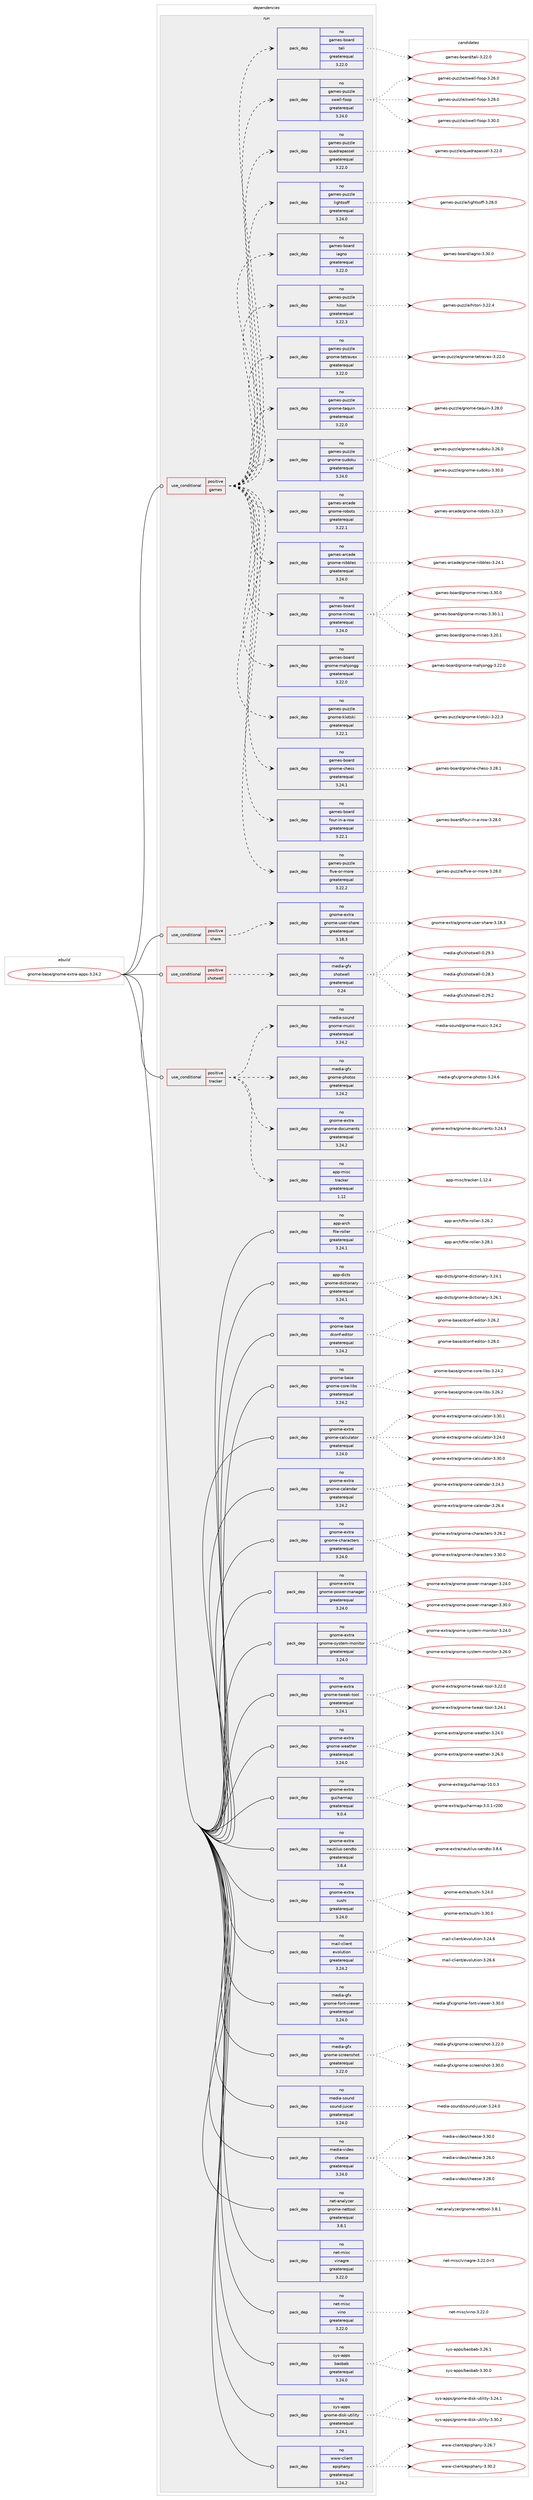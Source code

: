 digraph prolog {

# *************
# Graph options
# *************

newrank=true;
concentrate=true;
compound=true;
graph [rankdir=LR,fontname=Helvetica,fontsize=10,ranksep=1.5];#, ranksep=2.5, nodesep=0.2];
edge  [arrowhead=vee];
node  [fontname=Helvetica,fontsize=10];

# **********
# The ebuild
# **********

subgraph cluster_leftcol {
color=gray;
rank=same;
label=<<i>ebuild</i>>;
id [label="gnome-base/gnome-extra-apps-3.24.2", color=red, width=4, href="../gnome-base/gnome-extra-apps-3.24.2.svg"];
}

# ****************
# The dependencies
# ****************

subgraph cluster_midcol {
color=gray;
label=<<i>dependencies</i>>;
subgraph cluster_compile {
fillcolor="#eeeeee";
style=filled;
label=<<i>compile</i>>;
}
subgraph cluster_compileandrun {
fillcolor="#eeeeee";
style=filled;
label=<<i>compile and run</i>>;
}
subgraph cluster_run {
fillcolor="#eeeeee";
style=filled;
label=<<i>run</i>>;
subgraph cond225 {
dependency2121 [label=<<TABLE BORDER="0" CELLBORDER="1" CELLSPACING="0" CELLPADDING="4"><TR><TD ROWSPAN="3" CELLPADDING="10">use_conditional</TD></TR><TR><TD>positive</TD></TR><TR><TD>games</TD></TR></TABLE>>, shape=none, color=red];
subgraph pack1809 {
dependency2122 [label=<<TABLE BORDER="0" CELLBORDER="1" CELLSPACING="0" CELLPADDING="4" WIDTH="220"><TR><TD ROWSPAN="6" CELLPADDING="30">pack_dep</TD></TR><TR><TD WIDTH="110">no</TD></TR><TR><TD>games-puzzle</TD></TR><TR><TD>five-or-more</TD></TR><TR><TD>greaterequal</TD></TR><TR><TD>3.22.2</TD></TR></TABLE>>, shape=none, color=blue];
}
dependency2121:e -> dependency2122:w [weight=20,style="dashed",arrowhead="vee"];
subgraph pack1810 {
dependency2123 [label=<<TABLE BORDER="0" CELLBORDER="1" CELLSPACING="0" CELLPADDING="4" WIDTH="220"><TR><TD ROWSPAN="6" CELLPADDING="30">pack_dep</TD></TR><TR><TD WIDTH="110">no</TD></TR><TR><TD>games-board</TD></TR><TR><TD>four-in-a-row</TD></TR><TR><TD>greaterequal</TD></TR><TR><TD>3.22.1</TD></TR></TABLE>>, shape=none, color=blue];
}
dependency2121:e -> dependency2123:w [weight=20,style="dashed",arrowhead="vee"];
subgraph pack1811 {
dependency2124 [label=<<TABLE BORDER="0" CELLBORDER="1" CELLSPACING="0" CELLPADDING="4" WIDTH="220"><TR><TD ROWSPAN="6" CELLPADDING="30">pack_dep</TD></TR><TR><TD WIDTH="110">no</TD></TR><TR><TD>games-board</TD></TR><TR><TD>gnome-chess</TD></TR><TR><TD>greaterequal</TD></TR><TR><TD>3.24.1</TD></TR></TABLE>>, shape=none, color=blue];
}
dependency2121:e -> dependency2124:w [weight=20,style="dashed",arrowhead="vee"];
subgraph pack1812 {
dependency2125 [label=<<TABLE BORDER="0" CELLBORDER="1" CELLSPACING="0" CELLPADDING="4" WIDTH="220"><TR><TD ROWSPAN="6" CELLPADDING="30">pack_dep</TD></TR><TR><TD WIDTH="110">no</TD></TR><TR><TD>games-puzzle</TD></TR><TR><TD>gnome-klotski</TD></TR><TR><TD>greaterequal</TD></TR><TR><TD>3.22.1</TD></TR></TABLE>>, shape=none, color=blue];
}
dependency2121:e -> dependency2125:w [weight=20,style="dashed",arrowhead="vee"];
subgraph pack1813 {
dependency2126 [label=<<TABLE BORDER="0" CELLBORDER="1" CELLSPACING="0" CELLPADDING="4" WIDTH="220"><TR><TD ROWSPAN="6" CELLPADDING="30">pack_dep</TD></TR><TR><TD WIDTH="110">no</TD></TR><TR><TD>games-board</TD></TR><TR><TD>gnome-mahjongg</TD></TR><TR><TD>greaterequal</TD></TR><TR><TD>3.22.0</TD></TR></TABLE>>, shape=none, color=blue];
}
dependency2121:e -> dependency2126:w [weight=20,style="dashed",arrowhead="vee"];
subgraph pack1814 {
dependency2127 [label=<<TABLE BORDER="0" CELLBORDER="1" CELLSPACING="0" CELLPADDING="4" WIDTH="220"><TR><TD ROWSPAN="6" CELLPADDING="30">pack_dep</TD></TR><TR><TD WIDTH="110">no</TD></TR><TR><TD>games-board</TD></TR><TR><TD>gnome-mines</TD></TR><TR><TD>greaterequal</TD></TR><TR><TD>3.24.0</TD></TR></TABLE>>, shape=none, color=blue];
}
dependency2121:e -> dependency2127:w [weight=20,style="dashed",arrowhead="vee"];
subgraph pack1815 {
dependency2128 [label=<<TABLE BORDER="0" CELLBORDER="1" CELLSPACING="0" CELLPADDING="4" WIDTH="220"><TR><TD ROWSPAN="6" CELLPADDING="30">pack_dep</TD></TR><TR><TD WIDTH="110">no</TD></TR><TR><TD>games-arcade</TD></TR><TR><TD>gnome-nibbles</TD></TR><TR><TD>greaterequal</TD></TR><TR><TD>3.24.0</TD></TR></TABLE>>, shape=none, color=blue];
}
dependency2121:e -> dependency2128:w [weight=20,style="dashed",arrowhead="vee"];
subgraph pack1816 {
dependency2129 [label=<<TABLE BORDER="0" CELLBORDER="1" CELLSPACING="0" CELLPADDING="4" WIDTH="220"><TR><TD ROWSPAN="6" CELLPADDING="30">pack_dep</TD></TR><TR><TD WIDTH="110">no</TD></TR><TR><TD>games-arcade</TD></TR><TR><TD>gnome-robots</TD></TR><TR><TD>greaterequal</TD></TR><TR><TD>3.22.1</TD></TR></TABLE>>, shape=none, color=blue];
}
dependency2121:e -> dependency2129:w [weight=20,style="dashed",arrowhead="vee"];
subgraph pack1817 {
dependency2130 [label=<<TABLE BORDER="0" CELLBORDER="1" CELLSPACING="0" CELLPADDING="4" WIDTH="220"><TR><TD ROWSPAN="6" CELLPADDING="30">pack_dep</TD></TR><TR><TD WIDTH="110">no</TD></TR><TR><TD>games-puzzle</TD></TR><TR><TD>gnome-sudoku</TD></TR><TR><TD>greaterequal</TD></TR><TR><TD>3.24.0</TD></TR></TABLE>>, shape=none, color=blue];
}
dependency2121:e -> dependency2130:w [weight=20,style="dashed",arrowhead="vee"];
subgraph pack1818 {
dependency2131 [label=<<TABLE BORDER="0" CELLBORDER="1" CELLSPACING="0" CELLPADDING="4" WIDTH="220"><TR><TD ROWSPAN="6" CELLPADDING="30">pack_dep</TD></TR><TR><TD WIDTH="110">no</TD></TR><TR><TD>games-puzzle</TD></TR><TR><TD>gnome-taquin</TD></TR><TR><TD>greaterequal</TD></TR><TR><TD>3.22.0</TD></TR></TABLE>>, shape=none, color=blue];
}
dependency2121:e -> dependency2131:w [weight=20,style="dashed",arrowhead="vee"];
subgraph pack1819 {
dependency2132 [label=<<TABLE BORDER="0" CELLBORDER="1" CELLSPACING="0" CELLPADDING="4" WIDTH="220"><TR><TD ROWSPAN="6" CELLPADDING="30">pack_dep</TD></TR><TR><TD WIDTH="110">no</TD></TR><TR><TD>games-puzzle</TD></TR><TR><TD>gnome-tetravex</TD></TR><TR><TD>greaterequal</TD></TR><TR><TD>3.22.0</TD></TR></TABLE>>, shape=none, color=blue];
}
dependency2121:e -> dependency2132:w [weight=20,style="dashed",arrowhead="vee"];
subgraph pack1820 {
dependency2133 [label=<<TABLE BORDER="0" CELLBORDER="1" CELLSPACING="0" CELLPADDING="4" WIDTH="220"><TR><TD ROWSPAN="6" CELLPADDING="30">pack_dep</TD></TR><TR><TD WIDTH="110">no</TD></TR><TR><TD>games-puzzle</TD></TR><TR><TD>hitori</TD></TR><TR><TD>greaterequal</TD></TR><TR><TD>3.22.3</TD></TR></TABLE>>, shape=none, color=blue];
}
dependency2121:e -> dependency2133:w [weight=20,style="dashed",arrowhead="vee"];
subgraph pack1821 {
dependency2134 [label=<<TABLE BORDER="0" CELLBORDER="1" CELLSPACING="0" CELLPADDING="4" WIDTH="220"><TR><TD ROWSPAN="6" CELLPADDING="30">pack_dep</TD></TR><TR><TD WIDTH="110">no</TD></TR><TR><TD>games-board</TD></TR><TR><TD>iagno</TD></TR><TR><TD>greaterequal</TD></TR><TR><TD>3.22.0</TD></TR></TABLE>>, shape=none, color=blue];
}
dependency2121:e -> dependency2134:w [weight=20,style="dashed",arrowhead="vee"];
subgraph pack1822 {
dependency2135 [label=<<TABLE BORDER="0" CELLBORDER="1" CELLSPACING="0" CELLPADDING="4" WIDTH="220"><TR><TD ROWSPAN="6" CELLPADDING="30">pack_dep</TD></TR><TR><TD WIDTH="110">no</TD></TR><TR><TD>games-puzzle</TD></TR><TR><TD>lightsoff</TD></TR><TR><TD>greaterequal</TD></TR><TR><TD>3.24.0</TD></TR></TABLE>>, shape=none, color=blue];
}
dependency2121:e -> dependency2135:w [weight=20,style="dashed",arrowhead="vee"];
subgraph pack1823 {
dependency2136 [label=<<TABLE BORDER="0" CELLBORDER="1" CELLSPACING="0" CELLPADDING="4" WIDTH="220"><TR><TD ROWSPAN="6" CELLPADDING="30">pack_dep</TD></TR><TR><TD WIDTH="110">no</TD></TR><TR><TD>games-puzzle</TD></TR><TR><TD>quadrapassel</TD></TR><TR><TD>greaterequal</TD></TR><TR><TD>3.22.0</TD></TR></TABLE>>, shape=none, color=blue];
}
dependency2121:e -> dependency2136:w [weight=20,style="dashed",arrowhead="vee"];
subgraph pack1824 {
dependency2137 [label=<<TABLE BORDER="0" CELLBORDER="1" CELLSPACING="0" CELLPADDING="4" WIDTH="220"><TR><TD ROWSPAN="6" CELLPADDING="30">pack_dep</TD></TR><TR><TD WIDTH="110">no</TD></TR><TR><TD>games-puzzle</TD></TR><TR><TD>swell-foop</TD></TR><TR><TD>greaterequal</TD></TR><TR><TD>3.24.0</TD></TR></TABLE>>, shape=none, color=blue];
}
dependency2121:e -> dependency2137:w [weight=20,style="dashed",arrowhead="vee"];
subgraph pack1825 {
dependency2138 [label=<<TABLE BORDER="0" CELLBORDER="1" CELLSPACING="0" CELLPADDING="4" WIDTH="220"><TR><TD ROWSPAN="6" CELLPADDING="30">pack_dep</TD></TR><TR><TD WIDTH="110">no</TD></TR><TR><TD>games-board</TD></TR><TR><TD>tali</TD></TR><TR><TD>greaterequal</TD></TR><TR><TD>3.22.0</TD></TR></TABLE>>, shape=none, color=blue];
}
dependency2121:e -> dependency2138:w [weight=20,style="dashed",arrowhead="vee"];
}
id:e -> dependency2121:w [weight=20,style="solid",arrowhead="odot"];
subgraph cond226 {
dependency2139 [label=<<TABLE BORDER="0" CELLBORDER="1" CELLSPACING="0" CELLPADDING="4"><TR><TD ROWSPAN="3" CELLPADDING="10">use_conditional</TD></TR><TR><TD>positive</TD></TR><TR><TD>share</TD></TR></TABLE>>, shape=none, color=red];
subgraph pack1826 {
dependency2140 [label=<<TABLE BORDER="0" CELLBORDER="1" CELLSPACING="0" CELLPADDING="4" WIDTH="220"><TR><TD ROWSPAN="6" CELLPADDING="30">pack_dep</TD></TR><TR><TD WIDTH="110">no</TD></TR><TR><TD>gnome-extra</TD></TR><TR><TD>gnome-user-share</TD></TR><TR><TD>greaterequal</TD></TR><TR><TD>3.18.3</TD></TR></TABLE>>, shape=none, color=blue];
}
dependency2139:e -> dependency2140:w [weight=20,style="dashed",arrowhead="vee"];
}
id:e -> dependency2139:w [weight=20,style="solid",arrowhead="odot"];
subgraph cond227 {
dependency2141 [label=<<TABLE BORDER="0" CELLBORDER="1" CELLSPACING="0" CELLPADDING="4"><TR><TD ROWSPAN="3" CELLPADDING="10">use_conditional</TD></TR><TR><TD>positive</TD></TR><TR><TD>shotwell</TD></TR></TABLE>>, shape=none, color=red];
subgraph pack1827 {
dependency2142 [label=<<TABLE BORDER="0" CELLBORDER="1" CELLSPACING="0" CELLPADDING="4" WIDTH="220"><TR><TD ROWSPAN="6" CELLPADDING="30">pack_dep</TD></TR><TR><TD WIDTH="110">no</TD></TR><TR><TD>media-gfx</TD></TR><TR><TD>shotwell</TD></TR><TR><TD>greaterequal</TD></TR><TR><TD>0.24</TD></TR></TABLE>>, shape=none, color=blue];
}
dependency2141:e -> dependency2142:w [weight=20,style="dashed",arrowhead="vee"];
}
id:e -> dependency2141:w [weight=20,style="solid",arrowhead="odot"];
subgraph cond228 {
dependency2143 [label=<<TABLE BORDER="0" CELLBORDER="1" CELLSPACING="0" CELLPADDING="4"><TR><TD ROWSPAN="3" CELLPADDING="10">use_conditional</TD></TR><TR><TD>positive</TD></TR><TR><TD>tracker</TD></TR></TABLE>>, shape=none, color=red];
subgraph pack1828 {
dependency2144 [label=<<TABLE BORDER="0" CELLBORDER="1" CELLSPACING="0" CELLPADDING="4" WIDTH="220"><TR><TD ROWSPAN="6" CELLPADDING="30">pack_dep</TD></TR><TR><TD WIDTH="110">no</TD></TR><TR><TD>app-misc</TD></TR><TR><TD>tracker</TD></TR><TR><TD>greaterequal</TD></TR><TR><TD>1.12</TD></TR></TABLE>>, shape=none, color=blue];
}
dependency2143:e -> dependency2144:w [weight=20,style="dashed",arrowhead="vee"];
subgraph pack1829 {
dependency2145 [label=<<TABLE BORDER="0" CELLBORDER="1" CELLSPACING="0" CELLPADDING="4" WIDTH="220"><TR><TD ROWSPAN="6" CELLPADDING="30">pack_dep</TD></TR><TR><TD WIDTH="110">no</TD></TR><TR><TD>gnome-extra</TD></TR><TR><TD>gnome-documents</TD></TR><TR><TD>greaterequal</TD></TR><TR><TD>3.24.2</TD></TR></TABLE>>, shape=none, color=blue];
}
dependency2143:e -> dependency2145:w [weight=20,style="dashed",arrowhead="vee"];
subgraph pack1830 {
dependency2146 [label=<<TABLE BORDER="0" CELLBORDER="1" CELLSPACING="0" CELLPADDING="4" WIDTH="220"><TR><TD ROWSPAN="6" CELLPADDING="30">pack_dep</TD></TR><TR><TD WIDTH="110">no</TD></TR><TR><TD>media-gfx</TD></TR><TR><TD>gnome-photos</TD></TR><TR><TD>greaterequal</TD></TR><TR><TD>3.24.2</TD></TR></TABLE>>, shape=none, color=blue];
}
dependency2143:e -> dependency2146:w [weight=20,style="dashed",arrowhead="vee"];
subgraph pack1831 {
dependency2147 [label=<<TABLE BORDER="0" CELLBORDER="1" CELLSPACING="0" CELLPADDING="4" WIDTH="220"><TR><TD ROWSPAN="6" CELLPADDING="30">pack_dep</TD></TR><TR><TD WIDTH="110">no</TD></TR><TR><TD>media-sound</TD></TR><TR><TD>gnome-music</TD></TR><TR><TD>greaterequal</TD></TR><TR><TD>3.24.2</TD></TR></TABLE>>, shape=none, color=blue];
}
dependency2143:e -> dependency2147:w [weight=20,style="dashed",arrowhead="vee"];
}
id:e -> dependency2143:w [weight=20,style="solid",arrowhead="odot"];
subgraph pack1832 {
dependency2148 [label=<<TABLE BORDER="0" CELLBORDER="1" CELLSPACING="0" CELLPADDING="4" WIDTH="220"><TR><TD ROWSPAN="6" CELLPADDING="30">pack_dep</TD></TR><TR><TD WIDTH="110">no</TD></TR><TR><TD>app-arch</TD></TR><TR><TD>file-roller</TD></TR><TR><TD>greaterequal</TD></TR><TR><TD>3.24.1</TD></TR></TABLE>>, shape=none, color=blue];
}
id:e -> dependency2148:w [weight=20,style="solid",arrowhead="odot"];
subgraph pack1833 {
dependency2149 [label=<<TABLE BORDER="0" CELLBORDER="1" CELLSPACING="0" CELLPADDING="4" WIDTH="220"><TR><TD ROWSPAN="6" CELLPADDING="30">pack_dep</TD></TR><TR><TD WIDTH="110">no</TD></TR><TR><TD>app-dicts</TD></TR><TR><TD>gnome-dictionary</TD></TR><TR><TD>greaterequal</TD></TR><TR><TD>3.24.1</TD></TR></TABLE>>, shape=none, color=blue];
}
id:e -> dependency2149:w [weight=20,style="solid",arrowhead="odot"];
subgraph pack1834 {
dependency2150 [label=<<TABLE BORDER="0" CELLBORDER="1" CELLSPACING="0" CELLPADDING="4" WIDTH="220"><TR><TD ROWSPAN="6" CELLPADDING="30">pack_dep</TD></TR><TR><TD WIDTH="110">no</TD></TR><TR><TD>gnome-base</TD></TR><TR><TD>dconf-editor</TD></TR><TR><TD>greaterequal</TD></TR><TR><TD>3.24.2</TD></TR></TABLE>>, shape=none, color=blue];
}
id:e -> dependency2150:w [weight=20,style="solid",arrowhead="odot"];
subgraph pack1835 {
dependency2151 [label=<<TABLE BORDER="0" CELLBORDER="1" CELLSPACING="0" CELLPADDING="4" WIDTH="220"><TR><TD ROWSPAN="6" CELLPADDING="30">pack_dep</TD></TR><TR><TD WIDTH="110">no</TD></TR><TR><TD>gnome-base</TD></TR><TR><TD>gnome-core-libs</TD></TR><TR><TD>greaterequal</TD></TR><TR><TD>3.24.2</TD></TR></TABLE>>, shape=none, color=blue];
}
id:e -> dependency2151:w [weight=20,style="solid",arrowhead="odot"];
subgraph pack1836 {
dependency2152 [label=<<TABLE BORDER="0" CELLBORDER="1" CELLSPACING="0" CELLPADDING="4" WIDTH="220"><TR><TD ROWSPAN="6" CELLPADDING="30">pack_dep</TD></TR><TR><TD WIDTH="110">no</TD></TR><TR><TD>gnome-extra</TD></TR><TR><TD>gnome-calculator</TD></TR><TR><TD>greaterequal</TD></TR><TR><TD>3.24.0</TD></TR></TABLE>>, shape=none, color=blue];
}
id:e -> dependency2152:w [weight=20,style="solid",arrowhead="odot"];
subgraph pack1837 {
dependency2153 [label=<<TABLE BORDER="0" CELLBORDER="1" CELLSPACING="0" CELLPADDING="4" WIDTH="220"><TR><TD ROWSPAN="6" CELLPADDING="30">pack_dep</TD></TR><TR><TD WIDTH="110">no</TD></TR><TR><TD>gnome-extra</TD></TR><TR><TD>gnome-calendar</TD></TR><TR><TD>greaterequal</TD></TR><TR><TD>3.24.2</TD></TR></TABLE>>, shape=none, color=blue];
}
id:e -> dependency2153:w [weight=20,style="solid",arrowhead="odot"];
subgraph pack1838 {
dependency2154 [label=<<TABLE BORDER="0" CELLBORDER="1" CELLSPACING="0" CELLPADDING="4" WIDTH="220"><TR><TD ROWSPAN="6" CELLPADDING="30">pack_dep</TD></TR><TR><TD WIDTH="110">no</TD></TR><TR><TD>gnome-extra</TD></TR><TR><TD>gnome-characters</TD></TR><TR><TD>greaterequal</TD></TR><TR><TD>3.24.0</TD></TR></TABLE>>, shape=none, color=blue];
}
id:e -> dependency2154:w [weight=20,style="solid",arrowhead="odot"];
subgraph pack1839 {
dependency2155 [label=<<TABLE BORDER="0" CELLBORDER="1" CELLSPACING="0" CELLPADDING="4" WIDTH="220"><TR><TD ROWSPAN="6" CELLPADDING="30">pack_dep</TD></TR><TR><TD WIDTH="110">no</TD></TR><TR><TD>gnome-extra</TD></TR><TR><TD>gnome-power-manager</TD></TR><TR><TD>greaterequal</TD></TR><TR><TD>3.24.0</TD></TR></TABLE>>, shape=none, color=blue];
}
id:e -> dependency2155:w [weight=20,style="solid",arrowhead="odot"];
subgraph pack1840 {
dependency2156 [label=<<TABLE BORDER="0" CELLBORDER="1" CELLSPACING="0" CELLPADDING="4" WIDTH="220"><TR><TD ROWSPAN="6" CELLPADDING="30">pack_dep</TD></TR><TR><TD WIDTH="110">no</TD></TR><TR><TD>gnome-extra</TD></TR><TR><TD>gnome-system-monitor</TD></TR><TR><TD>greaterequal</TD></TR><TR><TD>3.24.0</TD></TR></TABLE>>, shape=none, color=blue];
}
id:e -> dependency2156:w [weight=20,style="solid",arrowhead="odot"];
subgraph pack1841 {
dependency2157 [label=<<TABLE BORDER="0" CELLBORDER="1" CELLSPACING="0" CELLPADDING="4" WIDTH="220"><TR><TD ROWSPAN="6" CELLPADDING="30">pack_dep</TD></TR><TR><TD WIDTH="110">no</TD></TR><TR><TD>gnome-extra</TD></TR><TR><TD>gnome-tweak-tool</TD></TR><TR><TD>greaterequal</TD></TR><TR><TD>3.24.1</TD></TR></TABLE>>, shape=none, color=blue];
}
id:e -> dependency2157:w [weight=20,style="solid",arrowhead="odot"];
subgraph pack1842 {
dependency2158 [label=<<TABLE BORDER="0" CELLBORDER="1" CELLSPACING="0" CELLPADDING="4" WIDTH="220"><TR><TD ROWSPAN="6" CELLPADDING="30">pack_dep</TD></TR><TR><TD WIDTH="110">no</TD></TR><TR><TD>gnome-extra</TD></TR><TR><TD>gnome-weather</TD></TR><TR><TD>greaterequal</TD></TR><TR><TD>3.24.0</TD></TR></TABLE>>, shape=none, color=blue];
}
id:e -> dependency2158:w [weight=20,style="solid",arrowhead="odot"];
subgraph pack1843 {
dependency2159 [label=<<TABLE BORDER="0" CELLBORDER="1" CELLSPACING="0" CELLPADDING="4" WIDTH="220"><TR><TD ROWSPAN="6" CELLPADDING="30">pack_dep</TD></TR><TR><TD WIDTH="110">no</TD></TR><TR><TD>gnome-extra</TD></TR><TR><TD>gucharmap</TD></TR><TR><TD>greaterequal</TD></TR><TR><TD>9.0.4</TD></TR></TABLE>>, shape=none, color=blue];
}
id:e -> dependency2159:w [weight=20,style="solid",arrowhead="odot"];
subgraph pack1844 {
dependency2160 [label=<<TABLE BORDER="0" CELLBORDER="1" CELLSPACING="0" CELLPADDING="4" WIDTH="220"><TR><TD ROWSPAN="6" CELLPADDING="30">pack_dep</TD></TR><TR><TD WIDTH="110">no</TD></TR><TR><TD>gnome-extra</TD></TR><TR><TD>nautilus-sendto</TD></TR><TR><TD>greaterequal</TD></TR><TR><TD>3.8.4</TD></TR></TABLE>>, shape=none, color=blue];
}
id:e -> dependency2160:w [weight=20,style="solid",arrowhead="odot"];
subgraph pack1845 {
dependency2161 [label=<<TABLE BORDER="0" CELLBORDER="1" CELLSPACING="0" CELLPADDING="4" WIDTH="220"><TR><TD ROWSPAN="6" CELLPADDING="30">pack_dep</TD></TR><TR><TD WIDTH="110">no</TD></TR><TR><TD>gnome-extra</TD></TR><TR><TD>sushi</TD></TR><TR><TD>greaterequal</TD></TR><TR><TD>3.24.0</TD></TR></TABLE>>, shape=none, color=blue];
}
id:e -> dependency2161:w [weight=20,style="solid",arrowhead="odot"];
subgraph pack1846 {
dependency2162 [label=<<TABLE BORDER="0" CELLBORDER="1" CELLSPACING="0" CELLPADDING="4" WIDTH="220"><TR><TD ROWSPAN="6" CELLPADDING="30">pack_dep</TD></TR><TR><TD WIDTH="110">no</TD></TR><TR><TD>mail-client</TD></TR><TR><TD>evolution</TD></TR><TR><TD>greaterequal</TD></TR><TR><TD>3.24.2</TD></TR></TABLE>>, shape=none, color=blue];
}
id:e -> dependency2162:w [weight=20,style="solid",arrowhead="odot"];
subgraph pack1847 {
dependency2163 [label=<<TABLE BORDER="0" CELLBORDER="1" CELLSPACING="0" CELLPADDING="4" WIDTH="220"><TR><TD ROWSPAN="6" CELLPADDING="30">pack_dep</TD></TR><TR><TD WIDTH="110">no</TD></TR><TR><TD>media-gfx</TD></TR><TR><TD>gnome-font-viewer</TD></TR><TR><TD>greaterequal</TD></TR><TR><TD>3.24.0</TD></TR></TABLE>>, shape=none, color=blue];
}
id:e -> dependency2163:w [weight=20,style="solid",arrowhead="odot"];
subgraph pack1848 {
dependency2164 [label=<<TABLE BORDER="0" CELLBORDER="1" CELLSPACING="0" CELLPADDING="4" WIDTH="220"><TR><TD ROWSPAN="6" CELLPADDING="30">pack_dep</TD></TR><TR><TD WIDTH="110">no</TD></TR><TR><TD>media-gfx</TD></TR><TR><TD>gnome-screenshot</TD></TR><TR><TD>greaterequal</TD></TR><TR><TD>3.22.0</TD></TR></TABLE>>, shape=none, color=blue];
}
id:e -> dependency2164:w [weight=20,style="solid",arrowhead="odot"];
subgraph pack1849 {
dependency2165 [label=<<TABLE BORDER="0" CELLBORDER="1" CELLSPACING="0" CELLPADDING="4" WIDTH="220"><TR><TD ROWSPAN="6" CELLPADDING="30">pack_dep</TD></TR><TR><TD WIDTH="110">no</TD></TR><TR><TD>media-sound</TD></TR><TR><TD>sound-juicer</TD></TR><TR><TD>greaterequal</TD></TR><TR><TD>3.24.0</TD></TR></TABLE>>, shape=none, color=blue];
}
id:e -> dependency2165:w [weight=20,style="solid",arrowhead="odot"];
subgraph pack1850 {
dependency2166 [label=<<TABLE BORDER="0" CELLBORDER="1" CELLSPACING="0" CELLPADDING="4" WIDTH="220"><TR><TD ROWSPAN="6" CELLPADDING="30">pack_dep</TD></TR><TR><TD WIDTH="110">no</TD></TR><TR><TD>media-video</TD></TR><TR><TD>cheese</TD></TR><TR><TD>greaterequal</TD></TR><TR><TD>3.24.0</TD></TR></TABLE>>, shape=none, color=blue];
}
id:e -> dependency2166:w [weight=20,style="solid",arrowhead="odot"];
subgraph pack1851 {
dependency2167 [label=<<TABLE BORDER="0" CELLBORDER="1" CELLSPACING="0" CELLPADDING="4" WIDTH="220"><TR><TD ROWSPAN="6" CELLPADDING="30">pack_dep</TD></TR><TR><TD WIDTH="110">no</TD></TR><TR><TD>net-analyzer</TD></TR><TR><TD>gnome-nettool</TD></TR><TR><TD>greaterequal</TD></TR><TR><TD>3.8.1</TD></TR></TABLE>>, shape=none, color=blue];
}
id:e -> dependency2167:w [weight=20,style="solid",arrowhead="odot"];
subgraph pack1852 {
dependency2168 [label=<<TABLE BORDER="0" CELLBORDER="1" CELLSPACING="0" CELLPADDING="4" WIDTH="220"><TR><TD ROWSPAN="6" CELLPADDING="30">pack_dep</TD></TR><TR><TD WIDTH="110">no</TD></TR><TR><TD>net-misc</TD></TR><TR><TD>vinagre</TD></TR><TR><TD>greaterequal</TD></TR><TR><TD>3.22.0</TD></TR></TABLE>>, shape=none, color=blue];
}
id:e -> dependency2168:w [weight=20,style="solid",arrowhead="odot"];
subgraph pack1853 {
dependency2169 [label=<<TABLE BORDER="0" CELLBORDER="1" CELLSPACING="0" CELLPADDING="4" WIDTH="220"><TR><TD ROWSPAN="6" CELLPADDING="30">pack_dep</TD></TR><TR><TD WIDTH="110">no</TD></TR><TR><TD>net-misc</TD></TR><TR><TD>vino</TD></TR><TR><TD>greaterequal</TD></TR><TR><TD>3.22.0</TD></TR></TABLE>>, shape=none, color=blue];
}
id:e -> dependency2169:w [weight=20,style="solid",arrowhead="odot"];
subgraph pack1854 {
dependency2170 [label=<<TABLE BORDER="0" CELLBORDER="1" CELLSPACING="0" CELLPADDING="4" WIDTH="220"><TR><TD ROWSPAN="6" CELLPADDING="30">pack_dep</TD></TR><TR><TD WIDTH="110">no</TD></TR><TR><TD>sys-apps</TD></TR><TR><TD>baobab</TD></TR><TR><TD>greaterequal</TD></TR><TR><TD>3.24.0</TD></TR></TABLE>>, shape=none, color=blue];
}
id:e -> dependency2170:w [weight=20,style="solid",arrowhead="odot"];
subgraph pack1855 {
dependency2171 [label=<<TABLE BORDER="0" CELLBORDER="1" CELLSPACING="0" CELLPADDING="4" WIDTH="220"><TR><TD ROWSPAN="6" CELLPADDING="30">pack_dep</TD></TR><TR><TD WIDTH="110">no</TD></TR><TR><TD>sys-apps</TD></TR><TR><TD>gnome-disk-utility</TD></TR><TR><TD>greaterequal</TD></TR><TR><TD>3.24.1</TD></TR></TABLE>>, shape=none, color=blue];
}
id:e -> dependency2171:w [weight=20,style="solid",arrowhead="odot"];
subgraph pack1856 {
dependency2172 [label=<<TABLE BORDER="0" CELLBORDER="1" CELLSPACING="0" CELLPADDING="4" WIDTH="220"><TR><TD ROWSPAN="6" CELLPADDING="30">pack_dep</TD></TR><TR><TD WIDTH="110">no</TD></TR><TR><TD>www-client</TD></TR><TR><TD>epiphany</TD></TR><TR><TD>greaterequal</TD></TR><TR><TD>3.24.2</TD></TR></TABLE>>, shape=none, color=blue];
}
id:e -> dependency2172:w [weight=20,style="solid",arrowhead="odot"];
}
}

# **************
# The candidates
# **************

subgraph cluster_choices {
rank=same;
color=gray;
label=<<i>candidates</i>>;

subgraph choice1809 {
color=black;
nodesep=1;
choice103971091011154511211712212210810147102105118101451111144510911111410145514650564648 [label="games-puzzle/five-or-more-3.28.0", color=red, width=4,href="../games-puzzle/five-or-more-3.28.0.svg"];
dependency2122:e -> choice103971091011154511211712212210810147102105118101451111144510911111410145514650564648:w [style=dotted,weight="100"];
}
subgraph choice1810 {
color=black;
nodesep=1;
choice10397109101115459811197114100471021111171144510511045974511411111945514650564648 [label="games-board/four-in-a-row-3.28.0", color=red, width=4,href="../games-board/four-in-a-row-3.28.0.svg"];
dependency2123:e -> choice10397109101115459811197114100471021111171144510511045974511411111945514650564648:w [style=dotted,weight="100"];
}
subgraph choice1811 {
color=black;
nodesep=1;
choice1039710910111545981119711410047103110111109101459910410111511545514650564649 [label="games-board/gnome-chess-3.28.1", color=red, width=4,href="../games-board/gnome-chess-3.28.1.svg"];
dependency2124:e -> choice1039710910111545981119711410047103110111109101459910410111511545514650564649:w [style=dotted,weight="100"];
}
subgraph choice1812 {
color=black;
nodesep=1;
choice1039710910111545112117122122108101471031101111091014510710811111611510710545514650504651 [label="games-puzzle/gnome-klotski-3.22.3", color=red, width=4,href="../games-puzzle/gnome-klotski-3.22.3.svg"];
dependency2125:e -> choice1039710910111545112117122122108101471031101111091014510710811111611510710545514650504651:w [style=dotted,weight="100"];
}
subgraph choice1813 {
color=black;
nodesep=1;
choice1039710910111545981119711410047103110111109101451099710410611111010310345514650504648 [label="games-board/gnome-mahjongg-3.22.0", color=red, width=4,href="../games-board/gnome-mahjongg-3.22.0.svg"];
dependency2126:e -> choice1039710910111545981119711410047103110111109101451099710410611111010310345514650504648:w [style=dotted,weight="100"];
}
subgraph choice1814 {
color=black;
nodesep=1;
choice10397109101115459811197114100471031101111091014510910511010111545514650484649 [label="games-board/gnome-mines-3.20.1", color=red, width=4,href="../games-board/gnome-mines-3.20.1.svg"];
choice10397109101115459811197114100471031101111091014510910511010111545514651484648 [label="games-board/gnome-mines-3.30.0", color=red, width=4,href="../games-board/gnome-mines-3.30.0.svg"];
choice103971091011154598111971141004710311011110910145109105110101115455146514846494649 [label="games-board/gnome-mines-3.30.1.1", color=red, width=4,href="../games-board/gnome-mines-3.30.1.1.svg"];
dependency2127:e -> choice10397109101115459811197114100471031101111091014510910511010111545514650484649:w [style=dotted,weight="100"];
dependency2127:e -> choice10397109101115459811197114100471031101111091014510910511010111545514651484648:w [style=dotted,weight="100"];
dependency2127:e -> choice103971091011154598111971141004710311011110910145109105110101115455146514846494649:w [style=dotted,weight="100"];
}
subgraph choice1815 {
color=black;
nodesep=1;
choice10397109101115459711499971001014710311011110910145110105989810810111545514650524649 [label="games-arcade/gnome-nibbles-3.24.1", color=red, width=4,href="../games-arcade/gnome-nibbles-3.24.1.svg"];
dependency2128:e -> choice10397109101115459711499971001014710311011110910145110105989810810111545514650524649:w [style=dotted,weight="100"];
}
subgraph choice1816 {
color=black;
nodesep=1;
choice103971091011154597114999710010147103110111109101451141119811111611545514650504651 [label="games-arcade/gnome-robots-3.22.3", color=red, width=4,href="../games-arcade/gnome-robots-3.22.3.svg"];
dependency2129:e -> choice103971091011154597114999710010147103110111109101451141119811111611545514650504651:w [style=dotted,weight="100"];
}
subgraph choice1817 {
color=black;
nodesep=1;
choice1039710910111545112117122122108101471031101111091014511511710011110711745514650544648 [label="games-puzzle/gnome-sudoku-3.26.0", color=red, width=4,href="../games-puzzle/gnome-sudoku-3.26.0.svg"];
choice1039710910111545112117122122108101471031101111091014511511710011110711745514651484648 [label="games-puzzle/gnome-sudoku-3.30.0", color=red, width=4,href="../games-puzzle/gnome-sudoku-3.30.0.svg"];
dependency2130:e -> choice1039710910111545112117122122108101471031101111091014511511710011110711745514650544648:w [style=dotted,weight="100"];
dependency2130:e -> choice1039710910111545112117122122108101471031101111091014511511710011110711745514651484648:w [style=dotted,weight="100"];
}
subgraph choice1818 {
color=black;
nodesep=1;
choice103971091011154511211712212210810147103110111109101451169711311710511045514650564648 [label="games-puzzle/gnome-taquin-3.28.0", color=red, width=4,href="../games-puzzle/gnome-taquin-3.28.0.svg"];
dependency2131:e -> choice103971091011154511211712212210810147103110111109101451169711311710511045514650564648:w [style=dotted,weight="100"];
}
subgraph choice1819 {
color=black;
nodesep=1;
choice103971091011154511211712212210810147103110111109101451161011161149711810112045514650504648 [label="games-puzzle/gnome-tetravex-3.22.0", color=red, width=4,href="../games-puzzle/gnome-tetravex-3.22.0.svg"];
dependency2132:e -> choice103971091011154511211712212210810147103110111109101451161011161149711810112045514650504648:w [style=dotted,weight="100"];
}
subgraph choice1820 {
color=black;
nodesep=1;
choice10397109101115451121171221221081014710410511611111410545514650504652 [label="games-puzzle/hitori-3.22.4", color=red, width=4,href="../games-puzzle/hitori-3.22.4.svg"];
dependency2133:e -> choice10397109101115451121171221221081014710410511611111410545514650504652:w [style=dotted,weight="100"];
}
subgraph choice1821 {
color=black;
nodesep=1;
choice10397109101115459811197114100471059710311011145514651484648 [label="games-board/iagno-3.30.0", color=red, width=4,href="../games-board/iagno-3.30.0.svg"];
dependency2134:e -> choice10397109101115459811197114100471059710311011145514651484648:w [style=dotted,weight="100"];
}
subgraph choice1822 {
color=black;
nodesep=1;
choice10397109101115451121171221221081014710810510310411611511110210245514650564648 [label="games-puzzle/lightsoff-3.28.0", color=red, width=4,href="../games-puzzle/lightsoff-3.28.0.svg"];
dependency2135:e -> choice10397109101115451121171221221081014710810510310411611511110210245514650564648:w [style=dotted,weight="100"];
}
subgraph choice1823 {
color=black;
nodesep=1;
choice10397109101115451121171221221081014711311797100114971129711511510110845514650504648 [label="games-puzzle/quadrapassel-3.22.0", color=red, width=4,href="../games-puzzle/quadrapassel-3.22.0.svg"];
dependency2136:e -> choice10397109101115451121171221221081014711311797100114971129711511510110845514650504648:w [style=dotted,weight="100"];
}
subgraph choice1824 {
color=black;
nodesep=1;
choice1039710910111545112117122122108101471151191011081084510211111111245514650544648 [label="games-puzzle/swell-foop-3.26.0", color=red, width=4,href="../games-puzzle/swell-foop-3.26.0.svg"];
choice1039710910111545112117122122108101471151191011081084510211111111245514650564648 [label="games-puzzle/swell-foop-3.28.0", color=red, width=4,href="../games-puzzle/swell-foop-3.28.0.svg"];
choice1039710910111545112117122122108101471151191011081084510211111111245514651484648 [label="games-puzzle/swell-foop-3.30.0", color=red, width=4,href="../games-puzzle/swell-foop-3.30.0.svg"];
dependency2137:e -> choice1039710910111545112117122122108101471151191011081084510211111111245514650544648:w [style=dotted,weight="100"];
dependency2137:e -> choice1039710910111545112117122122108101471151191011081084510211111111245514650564648:w [style=dotted,weight="100"];
dependency2137:e -> choice1039710910111545112117122122108101471151191011081084510211111111245514651484648:w [style=dotted,weight="100"];
}
subgraph choice1825 {
color=black;
nodesep=1;
choice10397109101115459811197114100471169710810545514650504648 [label="games-board/tali-3.22.0", color=red, width=4,href="../games-board/tali-3.22.0.svg"];
dependency2138:e -> choice10397109101115459811197114100471169710810545514650504648:w [style=dotted,weight="100"];
}
subgraph choice1826 {
color=black;
nodesep=1;
choice10311011110910145101120116114974710311011110910145117115101114451151049711410145514649564651 [label="gnome-extra/gnome-user-share-3.18.3", color=red, width=4,href="../gnome-extra/gnome-user-share-3.18.3.svg"];
dependency2140:e -> choice10311011110910145101120116114974710311011110910145117115101114451151049711410145514649564651:w [style=dotted,weight="100"];
}
subgraph choice1827 {
color=black;
nodesep=1;
choice10910110010597451031021204711510411111611910110810845484650564651 [label="media-gfx/shotwell-0.28.3", color=red, width=4,href="../media-gfx/shotwell-0.28.3.svg"];
choice10910110010597451031021204711510411111611910110810845484650574650 [label="media-gfx/shotwell-0.29.2", color=red, width=4,href="../media-gfx/shotwell-0.29.2.svg"];
choice10910110010597451031021204711510411111611910110810845484650574651 [label="media-gfx/shotwell-0.29.3", color=red, width=4,href="../media-gfx/shotwell-0.29.3.svg"];
dependency2142:e -> choice10910110010597451031021204711510411111611910110810845484650564651:w [style=dotted,weight="100"];
dependency2142:e -> choice10910110010597451031021204711510411111611910110810845484650574650:w [style=dotted,weight="100"];
dependency2142:e -> choice10910110010597451031021204711510411111611910110810845484650574651:w [style=dotted,weight="100"];
}
subgraph choice1828 {
color=black;
nodesep=1;
choice97112112451091051159947116114979910710111445494649504652 [label="app-misc/tracker-1.12.4", color=red, width=4,href="../app-misc/tracker-1.12.4.svg"];
dependency2144:e -> choice97112112451091051159947116114979910710111445494649504652:w [style=dotted,weight="100"];
}
subgraph choice1829 {
color=black;
nodesep=1;
choice103110111109101451011201161149747103110111109101451001119911710910111011611545514650524651 [label="gnome-extra/gnome-documents-3.24.3", color=red, width=4,href="../gnome-extra/gnome-documents-3.24.3.svg"];
dependency2145:e -> choice103110111109101451011201161149747103110111109101451001119911710910111011611545514650524651:w [style=dotted,weight="100"];
}
subgraph choice1830 {
color=black;
nodesep=1;
choice1091011001059745103102120471031101111091014511210411111611111545514650524654 [label="media-gfx/gnome-photos-3.24.6", color=red, width=4,href="../media-gfx/gnome-photos-3.24.6.svg"];
dependency2146:e -> choice1091011001059745103102120471031101111091014511210411111611111545514650524654:w [style=dotted,weight="100"];
}
subgraph choice1831 {
color=black;
nodesep=1;
choice109101100105974511511111711010047103110111109101451091171151059945514650524650 [label="media-sound/gnome-music-3.24.2", color=red, width=4,href="../media-sound/gnome-music-3.24.2.svg"];
dependency2147:e -> choice109101100105974511511111711010047103110111109101451091171151059945514650524650:w [style=dotted,weight="100"];
}
subgraph choice1832 {
color=black;
nodesep=1;
choice97112112459711499104471021051081014511411110810810111445514650544650 [label="app-arch/file-roller-3.26.2", color=red, width=4,href="../app-arch/file-roller-3.26.2.svg"];
choice97112112459711499104471021051081014511411110810810111445514650564649 [label="app-arch/file-roller-3.28.1", color=red, width=4,href="../app-arch/file-roller-3.28.1.svg"];
dependency2148:e -> choice97112112459711499104471021051081014511411110810810111445514650544650:w [style=dotted,weight="100"];
dependency2148:e -> choice97112112459711499104471021051081014511411110810810111445514650564649:w [style=dotted,weight="100"];
}
subgraph choice1833 {
color=black;
nodesep=1;
choice9711211245100105991161154710311011110910145100105991161051111109711412145514650524649 [label="app-dicts/gnome-dictionary-3.24.1", color=red, width=4,href="../app-dicts/gnome-dictionary-3.24.1.svg"];
choice9711211245100105991161154710311011110910145100105991161051111109711412145514650544649 [label="app-dicts/gnome-dictionary-3.26.1", color=red, width=4,href="../app-dicts/gnome-dictionary-3.26.1.svg"];
dependency2149:e -> choice9711211245100105991161154710311011110910145100105991161051111109711412145514650524649:w [style=dotted,weight="100"];
dependency2149:e -> choice9711211245100105991161154710311011110910145100105991161051111109711412145514650544649:w [style=dotted,weight="100"];
}
subgraph choice1834 {
color=black;
nodesep=1;
choice10311011110910145989711510147100991111101024510110010511611111445514650544650 [label="gnome-base/dconf-editor-3.26.2", color=red, width=4,href="../gnome-base/dconf-editor-3.26.2.svg"];
choice10311011110910145989711510147100991111101024510110010511611111445514650564648 [label="gnome-base/dconf-editor-3.28.0", color=red, width=4,href="../gnome-base/dconf-editor-3.28.0.svg"];
dependency2150:e -> choice10311011110910145989711510147100991111101024510110010511611111445514650544650:w [style=dotted,weight="100"];
dependency2150:e -> choice10311011110910145989711510147100991111101024510110010511611111445514650564648:w [style=dotted,weight="100"];
}
subgraph choice1835 {
color=black;
nodesep=1;
choice103110111109101459897115101471031101111091014599111114101451081059811545514650524650 [label="gnome-base/gnome-core-libs-3.24.2", color=red, width=4,href="../gnome-base/gnome-core-libs-3.24.2.svg"];
choice103110111109101459897115101471031101111091014599111114101451081059811545514650544650 [label="gnome-base/gnome-core-libs-3.26.2", color=red, width=4,href="../gnome-base/gnome-core-libs-3.26.2.svg"];
dependency2151:e -> choice103110111109101459897115101471031101111091014599111114101451081059811545514650524650:w [style=dotted,weight="100"];
dependency2151:e -> choice103110111109101459897115101471031101111091014599111114101451081059811545514650544650:w [style=dotted,weight="100"];
}
subgraph choice1836 {
color=black;
nodesep=1;
choice103110111109101451011201161149747103110111109101459997108991171089711611111445514650524648 [label="gnome-extra/gnome-calculator-3.24.0", color=red, width=4,href="../gnome-extra/gnome-calculator-3.24.0.svg"];
choice103110111109101451011201161149747103110111109101459997108991171089711611111445514651484648 [label="gnome-extra/gnome-calculator-3.30.0", color=red, width=4,href="../gnome-extra/gnome-calculator-3.30.0.svg"];
choice103110111109101451011201161149747103110111109101459997108991171089711611111445514651484649 [label="gnome-extra/gnome-calculator-3.30.1", color=red, width=4,href="../gnome-extra/gnome-calculator-3.30.1.svg"];
dependency2152:e -> choice103110111109101451011201161149747103110111109101459997108991171089711611111445514650524648:w [style=dotted,weight="100"];
dependency2152:e -> choice103110111109101451011201161149747103110111109101459997108991171089711611111445514651484648:w [style=dotted,weight="100"];
dependency2152:e -> choice103110111109101451011201161149747103110111109101459997108991171089711611111445514651484649:w [style=dotted,weight="100"];
}
subgraph choice1837 {
color=black;
nodesep=1;
choice1031101111091014510112011611497471031101111091014599971081011101009711445514650524651 [label="gnome-extra/gnome-calendar-3.24.3", color=red, width=4,href="../gnome-extra/gnome-calendar-3.24.3.svg"];
choice1031101111091014510112011611497471031101111091014599971081011101009711445514650544652 [label="gnome-extra/gnome-calendar-3.26.4", color=red, width=4,href="../gnome-extra/gnome-calendar-3.26.4.svg"];
dependency2153:e -> choice1031101111091014510112011611497471031101111091014599971081011101009711445514650524651:w [style=dotted,weight="100"];
dependency2153:e -> choice1031101111091014510112011611497471031101111091014599971081011101009711445514650544652:w [style=dotted,weight="100"];
}
subgraph choice1838 {
color=black;
nodesep=1;
choice103110111109101451011201161149747103110111109101459910497114979911610111411545514650544650 [label="gnome-extra/gnome-characters-3.26.2", color=red, width=4,href="../gnome-extra/gnome-characters-3.26.2.svg"];
choice103110111109101451011201161149747103110111109101459910497114979911610111411545514651484648 [label="gnome-extra/gnome-characters-3.30.0", color=red, width=4,href="../gnome-extra/gnome-characters-3.30.0.svg"];
dependency2154:e -> choice103110111109101451011201161149747103110111109101459910497114979911610111411545514650544650:w [style=dotted,weight="100"];
dependency2154:e -> choice103110111109101451011201161149747103110111109101459910497114979911610111411545514651484648:w [style=dotted,weight="100"];
}
subgraph choice1839 {
color=black;
nodesep=1;
choice1031101111091014510112011611497471031101111091014511211111910111445109971109710310111445514650524648 [label="gnome-extra/gnome-power-manager-3.24.0", color=red, width=4,href="../gnome-extra/gnome-power-manager-3.24.0.svg"];
choice1031101111091014510112011611497471031101111091014511211111910111445109971109710310111445514651484648 [label="gnome-extra/gnome-power-manager-3.30.0", color=red, width=4,href="../gnome-extra/gnome-power-manager-3.30.0.svg"];
dependency2155:e -> choice1031101111091014510112011611497471031101111091014511211111910111445109971109710310111445514650524648:w [style=dotted,weight="100"];
dependency2155:e -> choice1031101111091014510112011611497471031101111091014511211111910111445109971109710310111445514651484648:w [style=dotted,weight="100"];
}
subgraph choice1840 {
color=black;
nodesep=1;
choice103110111109101451011201161149747103110111109101451151211151161011094510911111010511611111445514650524648 [label="gnome-extra/gnome-system-monitor-3.24.0", color=red, width=4,href="../gnome-extra/gnome-system-monitor-3.24.0.svg"];
choice103110111109101451011201161149747103110111109101451151211151161011094510911111010511611111445514650544648 [label="gnome-extra/gnome-system-monitor-3.26.0", color=red, width=4,href="../gnome-extra/gnome-system-monitor-3.26.0.svg"];
dependency2156:e -> choice103110111109101451011201161149747103110111109101451151211151161011094510911111010511611111445514650524648:w [style=dotted,weight="100"];
dependency2156:e -> choice103110111109101451011201161149747103110111109101451151211151161011094510911111010511611111445514650544648:w [style=dotted,weight="100"];
}
subgraph choice1841 {
color=black;
nodesep=1;
choice10311011110910145101120116114974710311011110910145116119101971074511611111110845514650504648 [label="gnome-extra/gnome-tweak-tool-3.22.0", color=red, width=4,href="../gnome-extra/gnome-tweak-tool-3.22.0.svg"];
choice10311011110910145101120116114974710311011110910145116119101971074511611111110845514650524649 [label="gnome-extra/gnome-tweak-tool-3.24.1", color=red, width=4,href="../gnome-extra/gnome-tweak-tool-3.24.1.svg"];
dependency2157:e -> choice10311011110910145101120116114974710311011110910145116119101971074511611111110845514650504648:w [style=dotted,weight="100"];
dependency2157:e -> choice10311011110910145101120116114974710311011110910145116119101971074511611111110845514650524649:w [style=dotted,weight="100"];
}
subgraph choice1842 {
color=black;
nodesep=1;
choice103110111109101451011201161149747103110111109101451191019711610410111445514650524648 [label="gnome-extra/gnome-weather-3.24.0", color=red, width=4,href="../gnome-extra/gnome-weather-3.24.0.svg"];
choice103110111109101451011201161149747103110111109101451191019711610410111445514650544648 [label="gnome-extra/gnome-weather-3.26.0", color=red, width=4,href="../gnome-extra/gnome-weather-3.26.0.svg"];
dependency2158:e -> choice103110111109101451011201161149747103110111109101451191019711610410111445514650524648:w [style=dotted,weight="100"];
dependency2158:e -> choice103110111109101451011201161149747103110111109101451191019711610410111445514650544648:w [style=dotted,weight="100"];
}
subgraph choice1843 {
color=black;
nodesep=1;
choice10311011110910145101120116114974710311799104971141099711245494846484651 [label="gnome-extra/gucharmap-10.0.3", color=red, width=4,href="../gnome-extra/gucharmap-10.0.3.svg"];
choice10311011110910145101120116114974710311799104971141099711245514648464945114504848 [label="gnome-extra/gucharmap-3.0.1-r200", color=red, width=4,href="../gnome-extra/gucharmap-3.0.1-r200.svg"];
dependency2159:e -> choice10311011110910145101120116114974710311799104971141099711245494846484651:w [style=dotted,weight="100"];
dependency2159:e -> choice10311011110910145101120116114974710311799104971141099711245514648464945114504848:w [style=dotted,weight="100"];
}
subgraph choice1844 {
color=black;
nodesep=1;
choice1031101111091014510112011611497471109711711610510811711545115101110100116111455146564654 [label="gnome-extra/nautilus-sendto-3.8.6", color=red, width=4,href="../gnome-extra/nautilus-sendto-3.8.6.svg"];
dependency2160:e -> choice1031101111091014510112011611497471109711711610510811711545115101110100116111455146564654:w [style=dotted,weight="100"];
}
subgraph choice1845 {
color=black;
nodesep=1;
choice10311011110910145101120116114974711511711510410545514650524648 [label="gnome-extra/sushi-3.24.0", color=red, width=4,href="../gnome-extra/sushi-3.24.0.svg"];
choice10311011110910145101120116114974711511711510410545514651484648 [label="gnome-extra/sushi-3.30.0", color=red, width=4,href="../gnome-extra/sushi-3.30.0.svg"];
dependency2161:e -> choice10311011110910145101120116114974711511711510410545514650524648:w [style=dotted,weight="100"];
dependency2161:e -> choice10311011110910145101120116114974711511711510410545514651484648:w [style=dotted,weight="100"];
}
subgraph choice1846 {
color=black;
nodesep=1;
choice1099710510845991081051011101164710111811110811711610511111045514650524654 [label="mail-client/evolution-3.24.6", color=red, width=4,href="../mail-client/evolution-3.24.6.svg"];
choice1099710510845991081051011101164710111811110811711610511111045514650544654 [label="mail-client/evolution-3.26.6", color=red, width=4,href="../mail-client/evolution-3.26.6.svg"];
dependency2162:e -> choice1099710510845991081051011101164710111811110811711610511111045514650524654:w [style=dotted,weight="100"];
dependency2162:e -> choice1099710510845991081051011101164710111811110811711610511111045514650544654:w [style=dotted,weight="100"];
}
subgraph choice1847 {
color=black;
nodesep=1;
choice109101100105974510310212047103110111109101451021111101164511810510111910111445514651484648 [label="media-gfx/gnome-font-viewer-3.30.0", color=red, width=4,href="../media-gfx/gnome-font-viewer-3.30.0.svg"];
dependency2163:e -> choice109101100105974510310212047103110111109101451021111101164511810510111910111445514651484648:w [style=dotted,weight="100"];
}
subgraph choice1848 {
color=black;
nodesep=1;
choice109101100105974510310212047103110111109101451159911410110111011510411111645514650504648 [label="media-gfx/gnome-screenshot-3.22.0", color=red, width=4,href="../media-gfx/gnome-screenshot-3.22.0.svg"];
choice109101100105974510310212047103110111109101451159911410110111011510411111645514651484648 [label="media-gfx/gnome-screenshot-3.30.0", color=red, width=4,href="../media-gfx/gnome-screenshot-3.30.0.svg"];
dependency2164:e -> choice109101100105974510310212047103110111109101451159911410110111011510411111645514650504648:w [style=dotted,weight="100"];
dependency2164:e -> choice109101100105974510310212047103110111109101451159911410110111011510411111645514651484648:w [style=dotted,weight="100"];
}
subgraph choice1849 {
color=black;
nodesep=1;
choice109101100105974511511111711010047115111117110100451061171059910111445514650524648 [label="media-sound/sound-juicer-3.24.0", color=red, width=4,href="../media-sound/sound-juicer-3.24.0.svg"];
dependency2165:e -> choice109101100105974511511111711010047115111117110100451061171059910111445514650524648:w [style=dotted,weight="100"];
}
subgraph choice1850 {
color=black;
nodesep=1;
choice1091011001059745118105100101111479910410110111510145514650544648 [label="media-video/cheese-3.26.0", color=red, width=4,href="../media-video/cheese-3.26.0.svg"];
choice1091011001059745118105100101111479910410110111510145514650564648 [label="media-video/cheese-3.28.0", color=red, width=4,href="../media-video/cheese-3.28.0.svg"];
choice1091011001059745118105100101111479910410110111510145514651484648 [label="media-video/cheese-3.30.0", color=red, width=4,href="../media-video/cheese-3.30.0.svg"];
dependency2166:e -> choice1091011001059745118105100101111479910410110111510145514650544648:w [style=dotted,weight="100"];
dependency2166:e -> choice1091011001059745118105100101111479910410110111510145514650564648:w [style=dotted,weight="100"];
dependency2166:e -> choice1091011001059745118105100101111479910410110111510145514651484648:w [style=dotted,weight="100"];
}
subgraph choice1851 {
color=black;
nodesep=1;
choice1101011164597110971081211221011144710311011110910145110101116116111111108455146564649 [label="net-analyzer/gnome-nettool-3.8.1", color=red, width=4,href="../net-analyzer/gnome-nettool-3.8.1.svg"];
dependency2167:e -> choice1101011164597110971081211221011144710311011110910145110101116116111111108455146564649:w [style=dotted,weight="100"];
}
subgraph choice1852 {
color=black;
nodesep=1;
choice11010111645109105115994711810511097103114101455146505046484511451 [label="net-misc/vinagre-3.22.0-r3", color=red, width=4,href="../net-misc/vinagre-3.22.0-r3.svg"];
dependency2168:e -> choice11010111645109105115994711810511097103114101455146505046484511451:w [style=dotted,weight="100"];
}
subgraph choice1853 {
color=black;
nodesep=1;
choice11010111645109105115994711810511011145514650504648 [label="net-misc/vino-3.22.0", color=red, width=4,href="../net-misc/vino-3.22.0.svg"];
dependency2169:e -> choice11010111645109105115994711810511011145514650504648:w [style=dotted,weight="100"];
}
subgraph choice1854 {
color=black;
nodesep=1;
choice115121115459711211211547989711198979845514650544649 [label="sys-apps/baobab-3.26.1", color=red, width=4,href="../sys-apps/baobab-3.26.1.svg"];
choice115121115459711211211547989711198979845514651484648 [label="sys-apps/baobab-3.30.0", color=red, width=4,href="../sys-apps/baobab-3.30.0.svg"];
dependency2170:e -> choice115121115459711211211547989711198979845514650544649:w [style=dotted,weight="100"];
dependency2170:e -> choice115121115459711211211547989711198979845514651484648:w [style=dotted,weight="100"];
}
subgraph choice1855 {
color=black;
nodesep=1;
choice115121115459711211211547103110111109101451001051151074511711610510810511612145514650524649 [label="sys-apps/gnome-disk-utility-3.24.1", color=red, width=4,href="../sys-apps/gnome-disk-utility-3.24.1.svg"];
choice115121115459711211211547103110111109101451001051151074511711610510810511612145514651484650 [label="sys-apps/gnome-disk-utility-3.30.2", color=red, width=4,href="../sys-apps/gnome-disk-utility-3.30.2.svg"];
dependency2171:e -> choice115121115459711211211547103110111109101451001051151074511711610510810511612145514650524649:w [style=dotted,weight="100"];
dependency2171:e -> choice115121115459711211211547103110111109101451001051151074511711610510810511612145514651484650:w [style=dotted,weight="100"];
}
subgraph choice1856 {
color=black;
nodesep=1;
choice1191191194599108105101110116471011121051121049711012145514650544655 [label="www-client/epiphany-3.26.7", color=red, width=4,href="../www-client/epiphany-3.26.7.svg"];
choice1191191194599108105101110116471011121051121049711012145514651484650 [label="www-client/epiphany-3.30.2", color=red, width=4,href="../www-client/epiphany-3.30.2.svg"];
dependency2172:e -> choice1191191194599108105101110116471011121051121049711012145514650544655:w [style=dotted,weight="100"];
dependency2172:e -> choice1191191194599108105101110116471011121051121049711012145514651484650:w [style=dotted,weight="100"];
}
}

}

